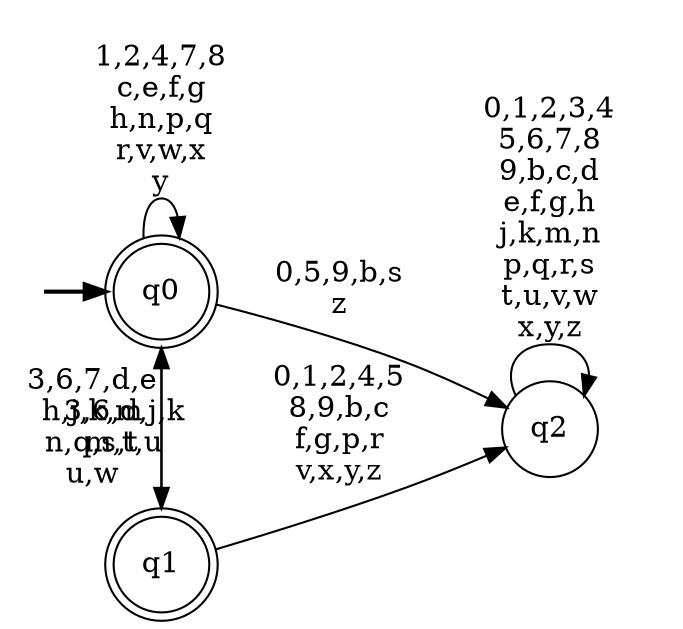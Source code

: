 digraph BlueStarA {
__start0 [style = invis, shape = none, label = "", width = 0, height = 0];

rankdir=LR;
size="8,5";

s0 [style="rounded,filled", color="black", fillcolor="white" shape="doublecircle", label="q0"];
s1 [style="rounded,filled", color="black", fillcolor="white" shape="doublecircle", label="q1"];
s2 [style="filled", color="black", fillcolor="white" shape="circle", label="q2"];
subgraph cluster_main { 
	graph [pad=".75", ranksep="0.15", nodesep="0.15"];
	 style=invis; 
	__start0 -> s0 [penwidth=2];
}
s0 -> s0 [label="1,2,4,7,8\nc,e,f,g\nh,n,p,q\nr,v,w,x\ny"];
s0 -> s1 [label="3,6,d,j,k\nm,t,u"];
s0 -> s2 [label="0,5,9,b,s\nz"];
s1 -> s0 [label="3,6,7,d,e\nh,j,k,m\nn,q,s,t\nu,w"];
s1 -> s2 [label="0,1,2,4,5\n8,9,b,c\nf,g,p,r\nv,x,y,z"];
s2 -> s2 [label="0,1,2,3,4\n5,6,7,8\n9,b,c,d\ne,f,g,h\nj,k,m,n\np,q,r,s\nt,u,v,w\nx,y,z"];

}